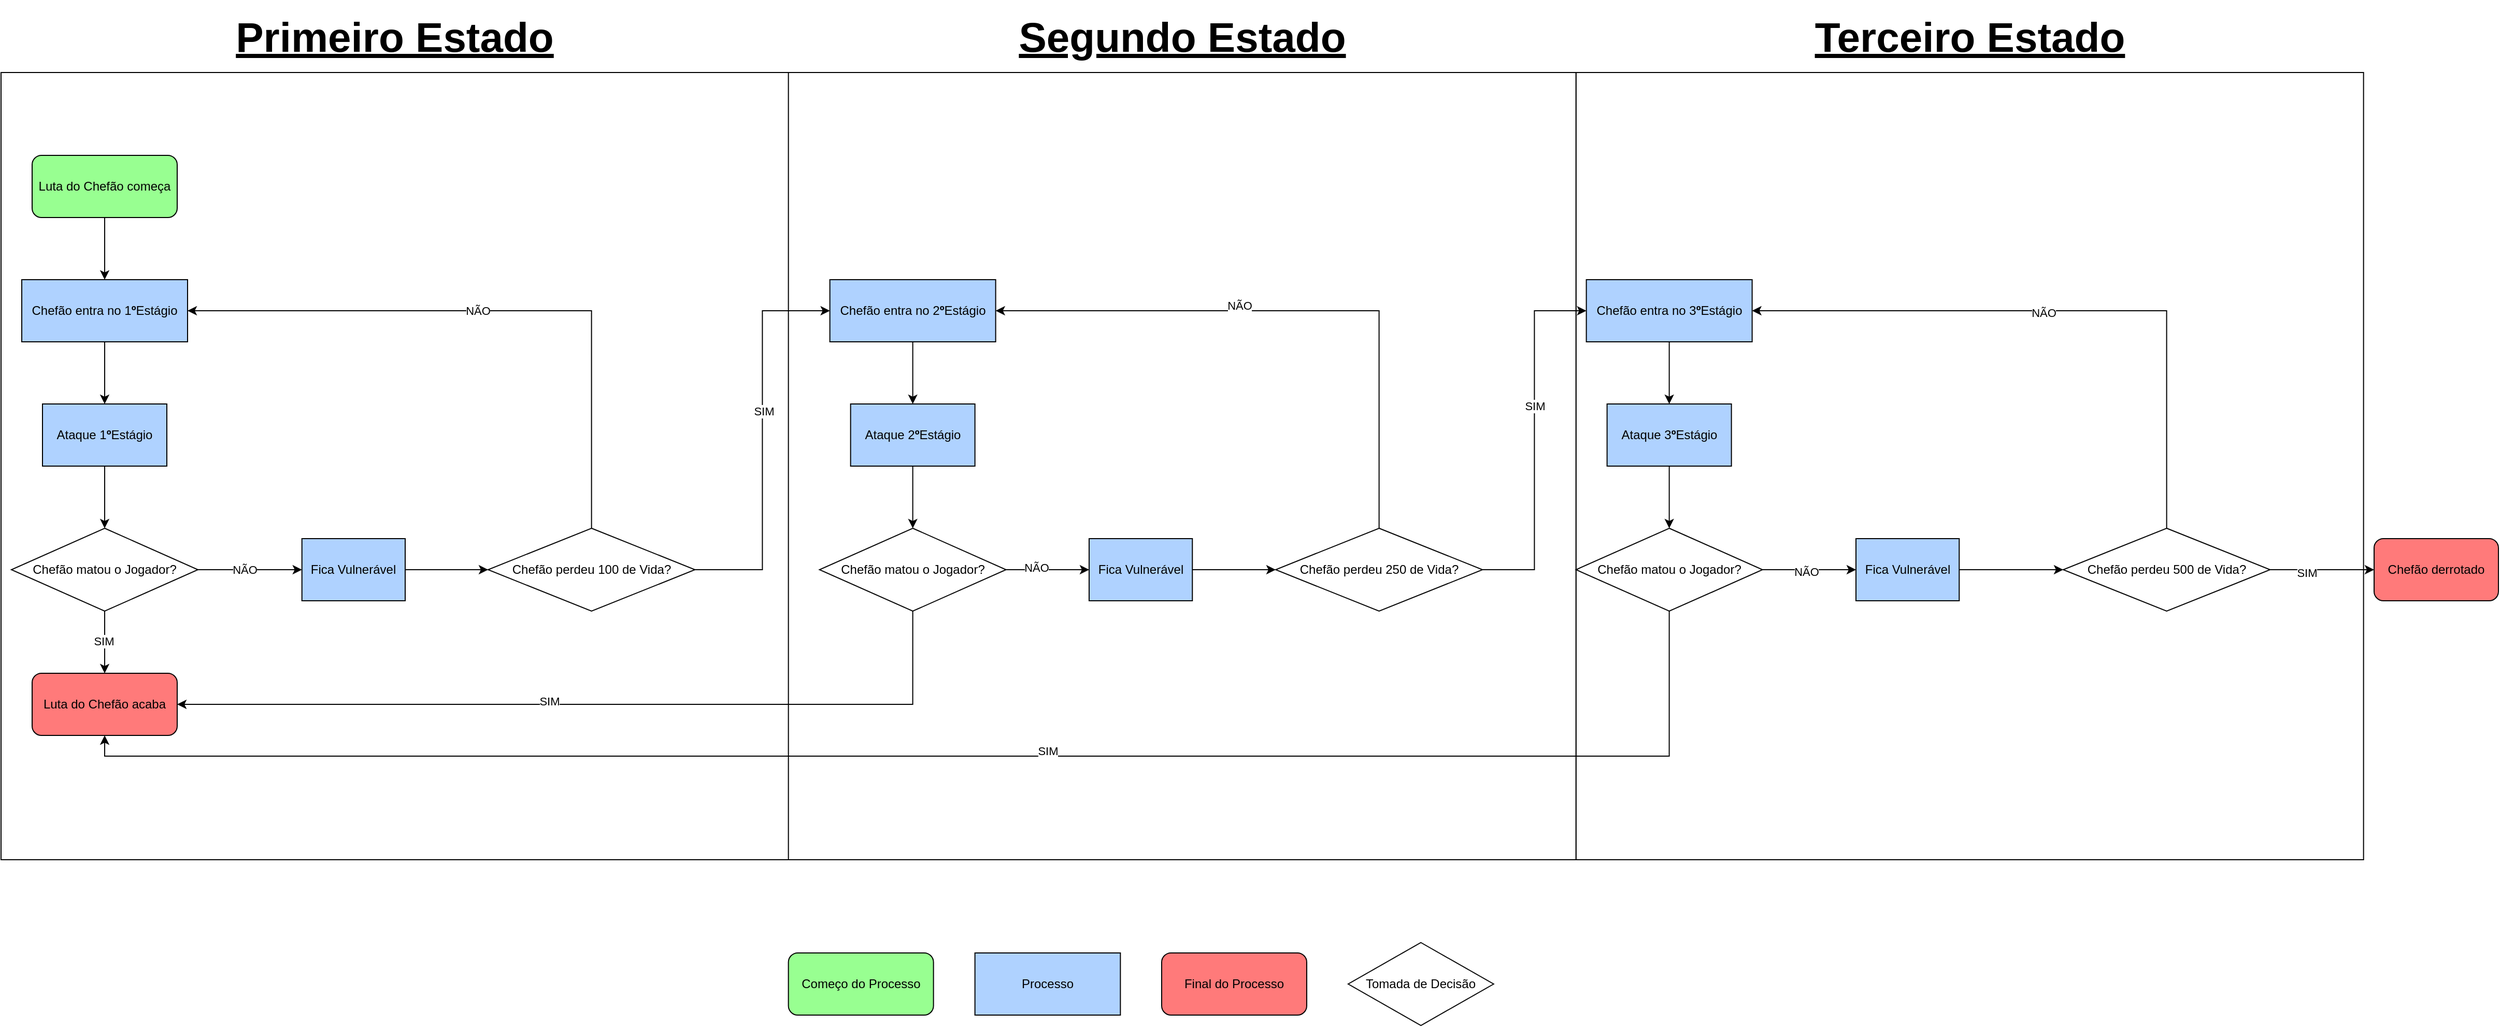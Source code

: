 <mxfile version="26.2.4">
  <diagram name="Página-1" id="0IQuhFdc0SiIKbpXdjxd">
    <mxGraphModel dx="1115" dy="1841" grid="1" gridSize="10" guides="1" tooltips="1" connect="1" arrows="1" fold="1" page="1" pageScale="1" pageWidth="827" pageHeight="1169" math="0" shadow="0">
      <root>
        <mxCell id="0" />
        <mxCell id="1" parent="0" />
        <mxCell id="-UKNekTCqYPsYBQT0AUk-74" value="" style="whiteSpace=wrap;html=1;aspect=fixed;" parent="1" vertex="1">
          <mxGeometry x="2039.82" y="-390" width="760" height="760" as="geometry" />
        </mxCell>
        <mxCell id="-UKNekTCqYPsYBQT0AUk-68" value="" style="whiteSpace=wrap;html=1;aspect=fixed;" parent="1" vertex="1">
          <mxGeometry x="520" y="-390" width="760" height="760" as="geometry" />
        </mxCell>
        <mxCell id="-UKNekTCqYPsYBQT0AUk-69" value="" style="whiteSpace=wrap;html=1;aspect=fixed;" parent="1" vertex="1">
          <mxGeometry x="1279.82" y="-390" width="760" height="760" as="geometry" />
        </mxCell>
        <mxCell id="-UKNekTCqYPsYBQT0AUk-5" style="edgeStyle=orthogonalEdgeStyle;rounded=0;orthogonalLoop=1;jettySize=auto;html=1;exitX=0.5;exitY=1;exitDx=0;exitDy=0;entryX=0.5;entryY=0;entryDx=0;entryDy=0;" parent="1" source="-UKNekTCqYPsYBQT0AUk-1" target="-UKNekTCqYPsYBQT0AUk-2" edge="1">
          <mxGeometry relative="1" as="geometry" />
        </mxCell>
        <mxCell id="-UKNekTCqYPsYBQT0AUk-1" value="Luta do Chefão começa" style="rounded=1;whiteSpace=wrap;html=1;fillColor=#98FF91;" parent="1" vertex="1">
          <mxGeometry x="550" y="-310" width="140" height="60" as="geometry" />
        </mxCell>
        <mxCell id="-UKNekTCqYPsYBQT0AUk-6" style="edgeStyle=orthogonalEdgeStyle;rounded=0;orthogonalLoop=1;jettySize=auto;html=1;exitX=0.5;exitY=1;exitDx=0;exitDy=0;entryX=0.5;entryY=0;entryDx=0;entryDy=0;" parent="1" source="-UKNekTCqYPsYBQT0AUk-2" target="-UKNekTCqYPsYBQT0AUk-3" edge="1">
          <mxGeometry relative="1" as="geometry" />
        </mxCell>
        <mxCell id="-UKNekTCqYPsYBQT0AUk-2" value="Chefão entra no 1&lt;span lang=&quot;pt&quot; class=&quot;BxUVEf ILfuVd&quot;&gt;&lt;span class=&quot;hgKElc&quot;&gt;&lt;b&gt;º&lt;/b&gt;&lt;/span&gt;&lt;/span&gt;Estágio" style="rounded=0;whiteSpace=wrap;html=1;fillColor=#AFD2FF;" parent="1" vertex="1">
          <mxGeometry x="540" y="-190" width="160" height="60" as="geometry" />
        </mxCell>
        <mxCell id="-UKNekTCqYPsYBQT0AUk-7" style="edgeStyle=orthogonalEdgeStyle;rounded=0;orthogonalLoop=1;jettySize=auto;html=1;exitX=0.5;exitY=1;exitDx=0;exitDy=0;entryX=0.5;entryY=0;entryDx=0;entryDy=0;" parent="1" source="-UKNekTCqYPsYBQT0AUk-3" target="-UKNekTCqYPsYBQT0AUk-4" edge="1">
          <mxGeometry relative="1" as="geometry" />
        </mxCell>
        <mxCell id="-UKNekTCqYPsYBQT0AUk-3" value="Ataque 1&lt;span lang=&quot;pt&quot; class=&quot;BxUVEf ILfuVd&quot;&gt;&lt;span class=&quot;hgKElc&quot;&gt;&lt;b&gt;º&lt;/b&gt;&lt;/span&gt;&lt;/span&gt;Estágio" style="rounded=0;whiteSpace=wrap;html=1;fillColor=#AFD2FF;" parent="1" vertex="1">
          <mxGeometry x="560" y="-70" width="120" height="60" as="geometry" />
        </mxCell>
        <mxCell id="-UKNekTCqYPsYBQT0AUk-10" style="edgeStyle=orthogonalEdgeStyle;rounded=0;orthogonalLoop=1;jettySize=auto;html=1;exitX=0.5;exitY=1;exitDx=0;exitDy=0;entryX=0.5;entryY=0;entryDx=0;entryDy=0;" parent="1" source="-UKNekTCqYPsYBQT0AUk-4" target="-UKNekTCqYPsYBQT0AUk-9" edge="1">
          <mxGeometry relative="1" as="geometry" />
        </mxCell>
        <mxCell id="-UKNekTCqYPsYBQT0AUk-11" value="SIM" style="edgeLabel;html=1;align=center;verticalAlign=middle;resizable=0;points=[];" parent="-UKNekTCqYPsYBQT0AUk-10" vertex="1" connectable="0">
          <mxGeometry x="-0.044" y="-1" relative="1" as="geometry">
            <mxPoint as="offset" />
          </mxGeometry>
        </mxCell>
        <mxCell id="-UKNekTCqYPsYBQT0AUk-13" style="edgeStyle=orthogonalEdgeStyle;rounded=0;orthogonalLoop=1;jettySize=auto;html=1;exitX=1;exitY=0.5;exitDx=0;exitDy=0;entryX=0;entryY=0.5;entryDx=0;entryDy=0;" parent="1" source="-UKNekTCqYPsYBQT0AUk-4" target="-UKNekTCqYPsYBQT0AUk-12" edge="1">
          <mxGeometry relative="1" as="geometry" />
        </mxCell>
        <mxCell id="-UKNekTCqYPsYBQT0AUk-14" value="NÃO" style="edgeLabel;html=1;align=center;verticalAlign=middle;resizable=0;points=[];" parent="-UKNekTCqYPsYBQT0AUk-13" vertex="1" connectable="0">
          <mxGeometry x="-0.264" relative="1" as="geometry">
            <mxPoint x="8" as="offset" />
          </mxGeometry>
        </mxCell>
        <mxCell id="-UKNekTCqYPsYBQT0AUk-4" value="Chefão matou o Jogador?" style="rhombus;whiteSpace=wrap;html=1;fillColor=light-dark(#FFFFFF,#FFAE5E);" parent="1" vertex="1">
          <mxGeometry x="530" y="50" width="180" height="80" as="geometry" />
        </mxCell>
        <mxCell id="-UKNekTCqYPsYBQT0AUk-9" value="Luta do Chefão acaba" style="rounded=1;whiteSpace=wrap;html=1;fillColor=#FF7A7A;" parent="1" vertex="1">
          <mxGeometry x="550" y="190" width="140" height="60" as="geometry" />
        </mxCell>
        <mxCell id="-UKNekTCqYPsYBQT0AUk-16" style="edgeStyle=orthogonalEdgeStyle;rounded=0;orthogonalLoop=1;jettySize=auto;html=1;exitX=1;exitY=0.5;exitDx=0;exitDy=0;entryX=0;entryY=0.5;entryDx=0;entryDy=0;" parent="1" source="-UKNekTCqYPsYBQT0AUk-12" target="-UKNekTCqYPsYBQT0AUk-15" edge="1">
          <mxGeometry relative="1" as="geometry" />
        </mxCell>
        <mxCell id="-UKNekTCqYPsYBQT0AUk-12" value="Fica Vulnerável" style="rounded=0;whiteSpace=wrap;html=1;fillColor=#AFD2FF;" parent="1" vertex="1">
          <mxGeometry x="810.36" y="60" width="99.64" height="60" as="geometry" />
        </mxCell>
        <mxCell id="-UKNekTCqYPsYBQT0AUk-18" style="edgeStyle=orthogonalEdgeStyle;rounded=0;orthogonalLoop=1;jettySize=auto;html=1;exitX=0.5;exitY=0;exitDx=0;exitDy=0;entryX=1;entryY=0.5;entryDx=0;entryDy=0;" parent="1" source="-UKNekTCqYPsYBQT0AUk-15" target="-UKNekTCqYPsYBQT0AUk-2" edge="1">
          <mxGeometry relative="1" as="geometry" />
        </mxCell>
        <mxCell id="-UKNekTCqYPsYBQT0AUk-19" value="NÃO" style="edgeLabel;html=1;align=center;verticalAlign=middle;resizable=0;points=[];" parent="-UKNekTCqYPsYBQT0AUk-18" vertex="1" connectable="0">
          <mxGeometry x="0.177" relative="1" as="geometry">
            <mxPoint x="33" as="offset" />
          </mxGeometry>
        </mxCell>
        <mxCell id="-UKNekTCqYPsYBQT0AUk-30" style="edgeStyle=orthogonalEdgeStyle;rounded=0;orthogonalLoop=1;jettySize=auto;html=1;exitX=1;exitY=0.5;exitDx=0;exitDy=0;entryX=0;entryY=0.5;entryDx=0;entryDy=0;" parent="1" source="-UKNekTCqYPsYBQT0AUk-15" target="-UKNekTCqYPsYBQT0AUk-21" edge="1">
          <mxGeometry relative="1" as="geometry" />
        </mxCell>
        <mxCell id="-UKNekTCqYPsYBQT0AUk-31" value="SIM" style="edgeLabel;html=1;align=center;verticalAlign=middle;resizable=0;points=[];" parent="-UKNekTCqYPsYBQT0AUk-30" vertex="1" connectable="0">
          <mxGeometry x="0.15" y="-1" relative="1" as="geometry">
            <mxPoint as="offset" />
          </mxGeometry>
        </mxCell>
        <mxCell id="-UKNekTCqYPsYBQT0AUk-15" value="Chefão perdeu 100 de Vida?" style="rhombus;whiteSpace=wrap;html=1;fillColor=light-dark(#FFFFFF,#FFAE5E);" parent="1" vertex="1">
          <mxGeometry x="990" y="50" width="199.64" height="80" as="geometry" />
        </mxCell>
        <mxCell id="-UKNekTCqYPsYBQT0AUk-20" style="edgeStyle=orthogonalEdgeStyle;rounded=0;orthogonalLoop=1;jettySize=auto;html=1;exitX=0.5;exitY=1;exitDx=0;exitDy=0;entryX=0.5;entryY=0;entryDx=0;entryDy=0;" parent="1" source="-UKNekTCqYPsYBQT0AUk-21" target="-UKNekTCqYPsYBQT0AUk-22" edge="1">
          <mxGeometry relative="1" as="geometry" />
        </mxCell>
        <mxCell id="-UKNekTCqYPsYBQT0AUk-21" value="Chefão entra no 2&lt;span lang=&quot;pt&quot; class=&quot;BxUVEf ILfuVd&quot;&gt;&lt;span class=&quot;hgKElc&quot;&gt;&lt;b&gt;º&lt;/b&gt;&lt;/span&gt;&lt;/span&gt;Estágio" style="rounded=0;whiteSpace=wrap;html=1;fillColor=#AFD2FF;" parent="1" vertex="1">
          <mxGeometry x="1319.82" y="-190" width="160" height="60" as="geometry" />
        </mxCell>
        <mxCell id="-UKNekTCqYPsYBQT0AUk-39" style="edgeStyle=orthogonalEdgeStyle;rounded=0;orthogonalLoop=1;jettySize=auto;html=1;exitX=0.5;exitY=1;exitDx=0;exitDy=0;entryX=0.5;entryY=0;entryDx=0;entryDy=0;" parent="1" source="-UKNekTCqYPsYBQT0AUk-22" target="-UKNekTCqYPsYBQT0AUk-38" edge="1">
          <mxGeometry relative="1" as="geometry" />
        </mxCell>
        <mxCell id="-UKNekTCqYPsYBQT0AUk-22" value="Ataque 2&lt;span lang=&quot;pt&quot; class=&quot;BxUVEf ILfuVd&quot;&gt;&lt;span class=&quot;hgKElc&quot;&gt;&lt;b&gt;º&lt;/b&gt;&lt;/span&gt;&lt;/span&gt;Estágio" style="rounded=0;whiteSpace=wrap;html=1;fillColor=#AFD2FF;" parent="1" vertex="1">
          <mxGeometry x="1339.82" y="-70" width="120" height="60" as="geometry" />
        </mxCell>
        <mxCell id="-UKNekTCqYPsYBQT0AUk-26" style="edgeStyle=orthogonalEdgeStyle;rounded=0;orthogonalLoop=1;jettySize=auto;html=1;exitX=0.5;exitY=1;exitDx=0;exitDy=0;entryX=0.5;entryY=0;entryDx=0;entryDy=0;" parent="1" source="-UKNekTCqYPsYBQT0AUk-27" target="-UKNekTCqYPsYBQT0AUk-28" edge="1">
          <mxGeometry relative="1" as="geometry" />
        </mxCell>
        <mxCell id="-UKNekTCqYPsYBQT0AUk-27" value="Chefão entra no 3&lt;span lang=&quot;pt&quot; class=&quot;BxUVEf ILfuVd&quot;&gt;&lt;span class=&quot;hgKElc&quot;&gt;&lt;b&gt;º&lt;/b&gt;&lt;/span&gt;&lt;/span&gt;Estágio" style="rounded=0;whiteSpace=wrap;html=1;fillColor=#AFD2FF;" parent="1" vertex="1">
          <mxGeometry x="2049.82" y="-190" width="160" height="60" as="geometry" />
        </mxCell>
        <mxCell id="-UKNekTCqYPsYBQT0AUk-55" style="edgeStyle=orthogonalEdgeStyle;rounded=0;orthogonalLoop=1;jettySize=auto;html=1;exitX=0.5;exitY=1;exitDx=0;exitDy=0;entryX=0.5;entryY=0;entryDx=0;entryDy=0;" parent="1" source="-UKNekTCqYPsYBQT0AUk-28" target="-UKNekTCqYPsYBQT0AUk-54" edge="1">
          <mxGeometry relative="1" as="geometry" />
        </mxCell>
        <mxCell id="-UKNekTCqYPsYBQT0AUk-28" value="Ataque 3&lt;span lang=&quot;pt&quot; class=&quot;BxUVEf ILfuVd&quot;&gt;&lt;span class=&quot;hgKElc&quot;&gt;&lt;b&gt;º&lt;/b&gt;&lt;/span&gt;&lt;/span&gt;Estágio" style="rounded=0;whiteSpace=wrap;html=1;fillColor=#AFD2FF;" parent="1" vertex="1">
          <mxGeometry x="2069.82" y="-70" width="120" height="60" as="geometry" />
        </mxCell>
        <mxCell id="-UKNekTCqYPsYBQT0AUk-50" style="edgeStyle=orthogonalEdgeStyle;rounded=0;orthogonalLoop=1;jettySize=auto;html=1;exitX=1;exitY=0.5;exitDx=0;exitDy=0;entryX=0;entryY=0.5;entryDx=0;entryDy=0;" parent="1" source="-UKNekTCqYPsYBQT0AUk-29" target="-UKNekTCqYPsYBQT0AUk-27" edge="1">
          <mxGeometry relative="1" as="geometry" />
        </mxCell>
        <mxCell id="-UKNekTCqYPsYBQT0AUk-51" value="SIM" style="edgeLabel;html=1;align=center;verticalAlign=middle;resizable=0;points=[];" parent="-UKNekTCqYPsYBQT0AUk-50" vertex="1" connectable="0">
          <mxGeometry x="0.19" relative="1" as="geometry">
            <mxPoint as="offset" />
          </mxGeometry>
        </mxCell>
        <mxCell id="neXkve_KFXihhO97pPjX-1" style="edgeStyle=orthogonalEdgeStyle;rounded=0;orthogonalLoop=1;jettySize=auto;html=1;exitX=0.5;exitY=0;exitDx=0;exitDy=0;entryX=1;entryY=0.5;entryDx=0;entryDy=0;" edge="1" parent="1" source="-UKNekTCqYPsYBQT0AUk-29" target="-UKNekTCqYPsYBQT0AUk-21">
          <mxGeometry relative="1" as="geometry" />
        </mxCell>
        <mxCell id="neXkve_KFXihhO97pPjX-2" value="NÃO" style="edgeLabel;html=1;align=center;verticalAlign=middle;resizable=0;points=[];" vertex="1" connectable="0" parent="neXkve_KFXihhO97pPjX-1">
          <mxGeometry x="0.195" y="-5" relative="1" as="geometry">
            <mxPoint x="1" as="offset" />
          </mxGeometry>
        </mxCell>
        <mxCell id="-UKNekTCqYPsYBQT0AUk-29" value="Chefão perdeu 250 de Vida?" style="rhombus;whiteSpace=wrap;html=1;fillColor=light-dark(#FFFFFF,#FFAE5E);" parent="1" vertex="1">
          <mxGeometry x="1750" y="50" width="199.64" height="80" as="geometry" />
        </mxCell>
        <mxCell id="-UKNekTCqYPsYBQT0AUk-64" style="edgeStyle=orthogonalEdgeStyle;rounded=0;orthogonalLoop=1;jettySize=auto;html=1;exitX=1;exitY=0.5;exitDx=0;exitDy=0;entryX=0;entryY=0.5;entryDx=0;entryDy=0;" parent="1" source="-UKNekTCqYPsYBQT0AUk-34" target="-UKNekTCqYPsYBQT0AUk-35" edge="1">
          <mxGeometry relative="1" as="geometry" />
        </mxCell>
        <mxCell id="-UKNekTCqYPsYBQT0AUk-67" value="SIM" style="edgeLabel;html=1;align=center;verticalAlign=middle;resizable=0;points=[];" parent="-UKNekTCqYPsYBQT0AUk-64" vertex="1" connectable="0">
          <mxGeometry x="-0.287" y="-3" relative="1" as="geometry">
            <mxPoint x="-1" as="offset" />
          </mxGeometry>
        </mxCell>
        <mxCell id="-UKNekTCqYPsYBQT0AUk-65" style="edgeStyle=orthogonalEdgeStyle;rounded=0;orthogonalLoop=1;jettySize=auto;html=1;exitX=0.5;exitY=0;exitDx=0;exitDy=0;entryX=1;entryY=0.5;entryDx=0;entryDy=0;" parent="1" source="-UKNekTCqYPsYBQT0AUk-34" target="-UKNekTCqYPsYBQT0AUk-27" edge="1">
          <mxGeometry relative="1" as="geometry" />
        </mxCell>
        <mxCell id="-UKNekTCqYPsYBQT0AUk-66" value="NÃO" style="edgeLabel;html=1;align=center;verticalAlign=middle;resizable=0;points=[];" parent="-UKNekTCqYPsYBQT0AUk-65" vertex="1" connectable="0">
          <mxGeometry x="0.084" y="2" relative="1" as="geometry">
            <mxPoint x="1" as="offset" />
          </mxGeometry>
        </mxCell>
        <mxCell id="-UKNekTCqYPsYBQT0AUk-34" value="Chefão perdeu 500 de Vida?" style="rhombus;whiteSpace=wrap;html=1;fillColor=light-dark(#FFFFFF,#FFAE5E);" parent="1" vertex="1">
          <mxGeometry x="2510" y="50" width="199.64" height="80" as="geometry" />
        </mxCell>
        <mxCell id="-UKNekTCqYPsYBQT0AUk-35" value="Chefão derrotado" style="rounded=1;whiteSpace=wrap;html=1;fillColor=#FF7A7A;" parent="1" vertex="1">
          <mxGeometry x="2810" y="60" width="120" height="60" as="geometry" />
        </mxCell>
        <mxCell id="-UKNekTCqYPsYBQT0AUk-40" style="edgeStyle=orthogonalEdgeStyle;rounded=0;orthogonalLoop=1;jettySize=auto;html=1;exitX=0.5;exitY=1;exitDx=0;exitDy=0;entryX=1;entryY=0.5;entryDx=0;entryDy=0;" parent="1" source="-UKNekTCqYPsYBQT0AUk-38" target="-UKNekTCqYPsYBQT0AUk-9" edge="1">
          <mxGeometry relative="1" as="geometry" />
        </mxCell>
        <mxCell id="-UKNekTCqYPsYBQT0AUk-41" value="SIM" style="edgeLabel;html=1;align=center;verticalAlign=middle;resizable=0;points=[];" parent="-UKNekTCqYPsYBQT0AUk-40" vertex="1" connectable="0">
          <mxGeometry x="0.104" y="-3" relative="1" as="geometry">
            <mxPoint as="offset" />
          </mxGeometry>
        </mxCell>
        <mxCell id="-UKNekTCqYPsYBQT0AUk-45" style="edgeStyle=orthogonalEdgeStyle;rounded=0;orthogonalLoop=1;jettySize=auto;html=1;exitX=1;exitY=0.5;exitDx=0;exitDy=0;entryX=0;entryY=0.5;entryDx=0;entryDy=0;" parent="1" source="-UKNekTCqYPsYBQT0AUk-38" target="-UKNekTCqYPsYBQT0AUk-44" edge="1">
          <mxGeometry relative="1" as="geometry" />
        </mxCell>
        <mxCell id="-UKNekTCqYPsYBQT0AUk-46" value="NÃO" style="edgeLabel;html=1;align=center;verticalAlign=middle;resizable=0;points=[];" parent="-UKNekTCqYPsYBQT0AUk-45" vertex="1" connectable="0">
          <mxGeometry x="-0.291" y="2" relative="1" as="geometry">
            <mxPoint as="offset" />
          </mxGeometry>
        </mxCell>
        <mxCell id="-UKNekTCqYPsYBQT0AUk-38" value="Chefão matou o Jogador?" style="rhombus;whiteSpace=wrap;html=1;fillColor=light-dark(#FFFFFF,#FFAE5E);" parent="1" vertex="1">
          <mxGeometry x="1309.82" y="50" width="180" height="80" as="geometry" />
        </mxCell>
        <mxCell id="-UKNekTCqYPsYBQT0AUk-47" style="edgeStyle=orthogonalEdgeStyle;rounded=0;orthogonalLoop=1;jettySize=auto;html=1;exitX=1;exitY=0.5;exitDx=0;exitDy=0;entryX=0;entryY=0.5;entryDx=0;entryDy=0;" parent="1" source="-UKNekTCqYPsYBQT0AUk-44" target="-UKNekTCqYPsYBQT0AUk-29" edge="1">
          <mxGeometry relative="1" as="geometry" />
        </mxCell>
        <mxCell id="-UKNekTCqYPsYBQT0AUk-44" value="Fica Vulnerável" style="rounded=0;whiteSpace=wrap;html=1;fillColor=#AFD2FF;" parent="1" vertex="1">
          <mxGeometry x="1570" y="60" width="99.64" height="60" as="geometry" />
        </mxCell>
        <mxCell id="-UKNekTCqYPsYBQT0AUk-56" style="edgeStyle=orthogonalEdgeStyle;rounded=0;orthogonalLoop=1;jettySize=auto;html=1;exitX=0.5;exitY=1;exitDx=0;exitDy=0;entryX=0.5;entryY=1;entryDx=0;entryDy=0;" parent="1" source="-UKNekTCqYPsYBQT0AUk-54" target="-UKNekTCqYPsYBQT0AUk-9" edge="1">
          <mxGeometry relative="1" as="geometry" />
        </mxCell>
        <mxCell id="-UKNekTCqYPsYBQT0AUk-57" value="SIM" style="edgeLabel;html=1;align=center;verticalAlign=middle;resizable=0;points=[];" parent="-UKNekTCqYPsYBQT0AUk-56" vertex="1" connectable="0">
          <mxGeometry x="0.023" y="-5" relative="1" as="geometry">
            <mxPoint x="114" as="offset" />
          </mxGeometry>
        </mxCell>
        <mxCell id="-UKNekTCqYPsYBQT0AUk-61" style="edgeStyle=orthogonalEdgeStyle;rounded=0;orthogonalLoop=1;jettySize=auto;html=1;exitX=1;exitY=0.5;exitDx=0;exitDy=0;entryX=0;entryY=0.5;entryDx=0;entryDy=0;" parent="1" source="-UKNekTCqYPsYBQT0AUk-54" target="-UKNekTCqYPsYBQT0AUk-60" edge="1">
          <mxGeometry relative="1" as="geometry" />
        </mxCell>
        <mxCell id="-UKNekTCqYPsYBQT0AUk-62" value="NÃO" style="edgeLabel;html=1;align=center;verticalAlign=middle;resizable=0;points=[];" parent="-UKNekTCqYPsYBQT0AUk-61" vertex="1" connectable="0">
          <mxGeometry x="-0.08" y="-2" relative="1" as="geometry">
            <mxPoint as="offset" />
          </mxGeometry>
        </mxCell>
        <mxCell id="-UKNekTCqYPsYBQT0AUk-54" value="Chefão matou o Jogador?" style="rhombus;whiteSpace=wrap;html=1;fillColor=light-dark(#FFFFFF,#FFAE5E);" parent="1" vertex="1">
          <mxGeometry x="2039.82" y="50" width="180" height="80" as="geometry" />
        </mxCell>
        <mxCell id="-UKNekTCqYPsYBQT0AUk-63" style="edgeStyle=orthogonalEdgeStyle;rounded=0;orthogonalLoop=1;jettySize=auto;html=1;exitX=1;exitY=0.5;exitDx=0;exitDy=0;entryX=0;entryY=0.5;entryDx=0;entryDy=0;" parent="1" source="-UKNekTCqYPsYBQT0AUk-60" target="-UKNekTCqYPsYBQT0AUk-34" edge="1">
          <mxGeometry relative="1" as="geometry" />
        </mxCell>
        <mxCell id="-UKNekTCqYPsYBQT0AUk-60" value="Fica Vulnerável" style="rounded=0;whiteSpace=wrap;html=1;fillColor=#AFD2FF;" parent="1" vertex="1">
          <mxGeometry x="2310" y="60" width="99.64" height="60" as="geometry" />
        </mxCell>
        <mxCell id="-UKNekTCqYPsYBQT0AUk-75" value="Primeiro Estado" style="text;html=1;align=center;verticalAlign=middle;whiteSpace=wrap;rounded=0;strokeWidth=0;fontSize=40;fontStyle=5" parent="1" vertex="1">
          <mxGeometry x="740.01" y="-460" width="319.99" height="70" as="geometry" />
        </mxCell>
        <mxCell id="-UKNekTCqYPsYBQT0AUk-76" value="Segundo Estado" style="text;html=1;align=center;verticalAlign=middle;whiteSpace=wrap;rounded=0;strokeWidth=0;fontSize=40;fontStyle=5" parent="1" vertex="1">
          <mxGeometry x="1499.65" y="-460" width="320.35" height="70" as="geometry" />
        </mxCell>
        <mxCell id="-UKNekTCqYPsYBQT0AUk-77" value="Terceiro Estado" style="text;html=1;align=center;verticalAlign=middle;whiteSpace=wrap;rounded=0;strokeWidth=0;fontSize=40;fontStyle=5" parent="1" vertex="1">
          <mxGeometry x="2259.65" y="-460" width="320.35" height="70" as="geometry" />
        </mxCell>
        <mxCell id="-UKNekTCqYPsYBQT0AUk-80" value="Começo do Processo" style="rounded=1;whiteSpace=wrap;html=1;fillColor=#98FF91;" parent="1" vertex="1">
          <mxGeometry x="1279.82" y="460" width="140" height="60" as="geometry" />
        </mxCell>
        <mxCell id="-UKNekTCqYPsYBQT0AUk-81" value="Processo" style="rounded=0;whiteSpace=wrap;html=1;fillColor=#AFD2FF;" parent="1" vertex="1">
          <mxGeometry x="1459.82" y="460" width="140.36" height="60" as="geometry" />
        </mxCell>
        <mxCell id="-UKNekTCqYPsYBQT0AUk-84" value="&lt;div&gt;Tomada de Decisão&lt;/div&gt;" style="rhombus;whiteSpace=wrap;html=1;fillColor=light-dark(#FFFFFF,#FFAE5E);" parent="1" vertex="1">
          <mxGeometry x="1820" y="450" width="140.36" height="80" as="geometry" />
        </mxCell>
        <mxCell id="-UKNekTCqYPsYBQT0AUk-87" value="Final do Processo" style="rounded=1;whiteSpace=wrap;html=1;fillColor=#FF7A7A;" parent="1" vertex="1">
          <mxGeometry x="1640" y="460" width="140" height="60" as="geometry" />
        </mxCell>
      </root>
    </mxGraphModel>
  </diagram>
</mxfile>
